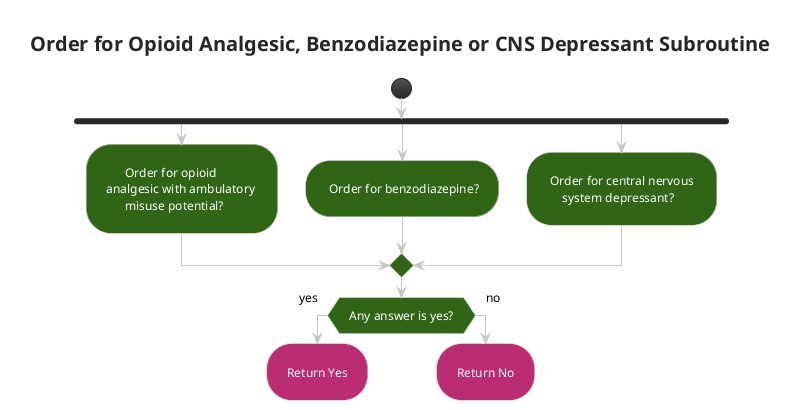 @startuml subroutine_opioid_benzodiazepine_cns_order
!theme carbon-gray
skinparam ActivityBackgroundColor #306516
<style>
activityDiagram {
 FontColor white
 RoundCorner 50
 arrow {
  FontColor: Black
 }
 diamond {
  BackgroundColor #306516
 }
}
</style>
title Order for Opioid Analgesic, Benzodiazepine or CNS Depressant Subroutine
start
fork
:      Order for opioid \nanalgesic with ambulatory \n      misuse potential?;
fork again
: Order for benzodiazepine?;
fork again
: Order for central nervous \n     system depressant?;
end merge
if (Any answer is yes?) then (yes)
#BC2C73:Return Yes;
kill
else (no)
#BC2C73:Return No;
kill
@enduml